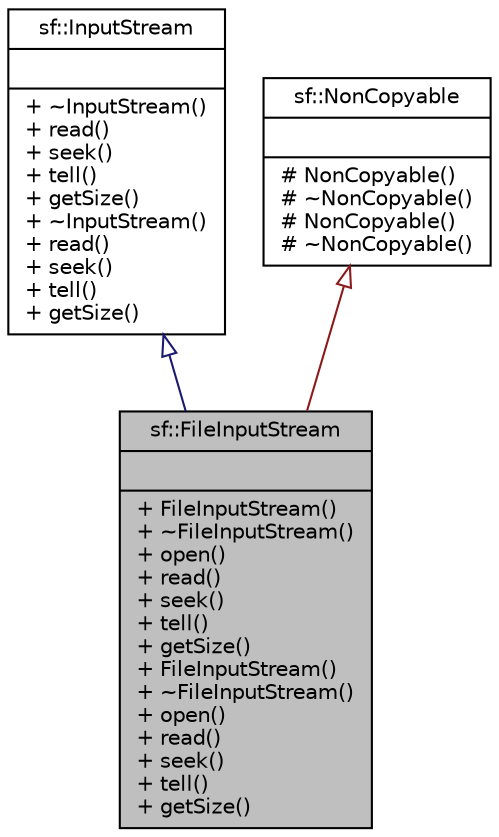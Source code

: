 digraph "sf::FileInputStream"
{
 // LATEX_PDF_SIZE
  edge [fontname="Helvetica",fontsize="10",labelfontname="Helvetica",labelfontsize="10"];
  node [fontname="Helvetica",fontsize="10",shape=record];
  Node1 [label="{sf::FileInputStream\n||+ FileInputStream()\l+ ~FileInputStream()\l+ open()\l+ read()\l+ seek()\l+ tell()\l+ getSize()\l+ FileInputStream()\l+ ~FileInputStream()\l+ open()\l+ read()\l+ seek()\l+ tell()\l+ getSize()\l}",height=0.2,width=0.4,color="black", fillcolor="grey75", style="filled", fontcolor="black",tooltip="Implementation of input stream based on a file."];
  Node2 -> Node1 [dir="back",color="midnightblue",fontsize="10",style="solid",arrowtail="onormal",fontname="Helvetica"];
  Node2 [label="{sf::InputStream\n||+ ~InputStream()\l+ read()\l+ seek()\l+ tell()\l+ getSize()\l+ ~InputStream()\l+ read()\l+ seek()\l+ tell()\l+ getSize()\l}",height=0.2,width=0.4,color="black", fillcolor="white", style="filled",URL="$classsf_1_1InputStream.html",tooltip="Abstract class for custom file input streams."];
  Node3 -> Node1 [dir="back",color="firebrick4",fontsize="10",style="solid",arrowtail="onormal",fontname="Helvetica"];
  Node3 [label="{sf::NonCopyable\n||# NonCopyable()\l# ~NonCopyable()\l# NonCopyable()\l# ~NonCopyable()\l}",height=0.2,width=0.4,color="black", fillcolor="white", style="filled",URL="$classsf_1_1NonCopyable.html",tooltip="Utility class that makes any derived class non-copyable."];
}
